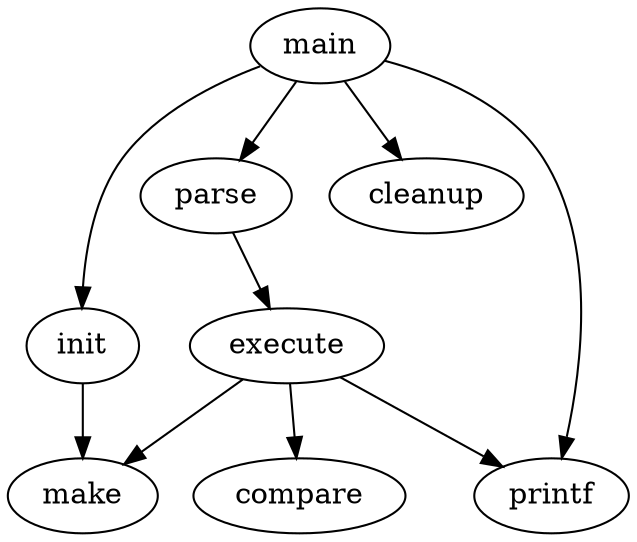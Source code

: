 digraph G {
  main;
  init;
  parse;
  cleanup;
  printf;
  make;
  execute;
  compare;
  main -> init;
  main -> parse;
  main -> cleanup;
  main -> printf;
  init -> make;
  parse -> execute;
  execute -> make;
  execute -> compare;
  execute -> printf;
}

